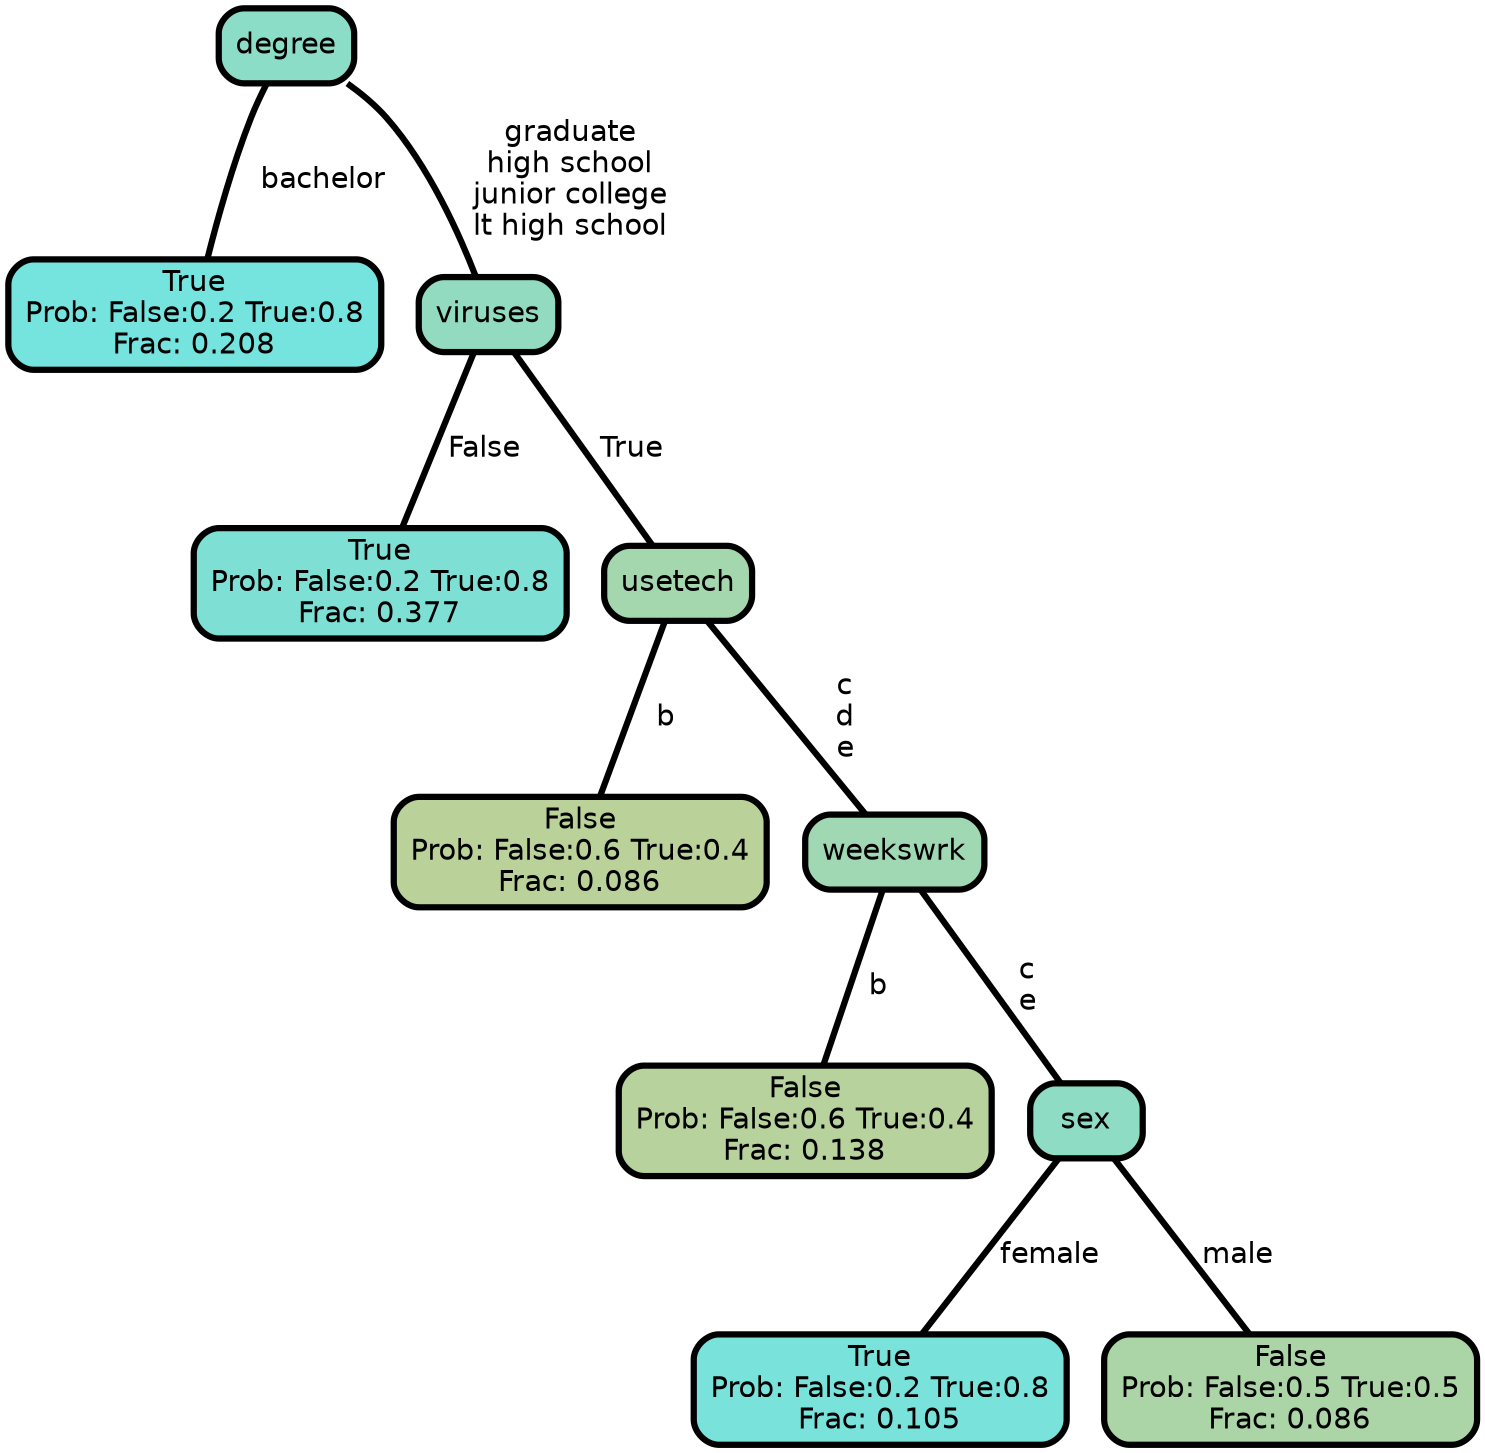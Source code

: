 graph Tree {
node [shape=box, style="filled, rounded",color="black",penwidth="3",fontcolor="black",                 fontname=helvetica] ;
graph [ranksep="0 equally", splines=straight,                 bgcolor=transparent, dpi=200] ;
edge [fontname=helvetica, color=black] ;
0 [label="True
Prob: False:0.2 True:0.8
Frac: 0.208", fillcolor="#75e3de"] ;
1 [label="degree", fillcolor="#8cddc7"] ;
2 [label="True
Prob: False:0.2 True:0.8
Frac: 0.377", fillcolor="#7ee0d5"] ;
3 [label="viruses", fillcolor="#92dbc1"] ;
4 [label="False
Prob: False:0.6 True:0.4
Frac: 0.086", fillcolor="#bad299"] ;
5 [label="usetech", fillcolor="#a5d7ae"] ;
6 [label="False
Prob: False:0.6 True:0.4
Frac: 0.138", fillcolor="#b7d29c"] ;
7 [label="weekswrk", fillcolor="#a0d8b3"] ;
8 [label="True
Prob: False:0.2 True:0.8
Frac: 0.105", fillcolor="#78e2db"] ;
9 [label="sex", fillcolor="#8fdcc4"] ;
10 [label="False
Prob: False:0.5 True:0.5
Frac: 0.086", fillcolor="#acd5a7"] ;
1 -- 0 [label=" bachelor",penwidth=3] ;
1 -- 3 [label=" graduate\n high school\n junior college\n lt high school",penwidth=3] ;
3 -- 2 [label=" False",penwidth=3] ;
3 -- 5 [label=" True",penwidth=3] ;
5 -- 4 [label=" b",penwidth=3] ;
5 -- 7 [label=" c\n d\n e",penwidth=3] ;
7 -- 6 [label=" b",penwidth=3] ;
7 -- 9 [label=" c\n e",penwidth=3] ;
9 -- 8 [label=" female",penwidth=3] ;
9 -- 10 [label=" male",penwidth=3] ;
{rank = same;}}